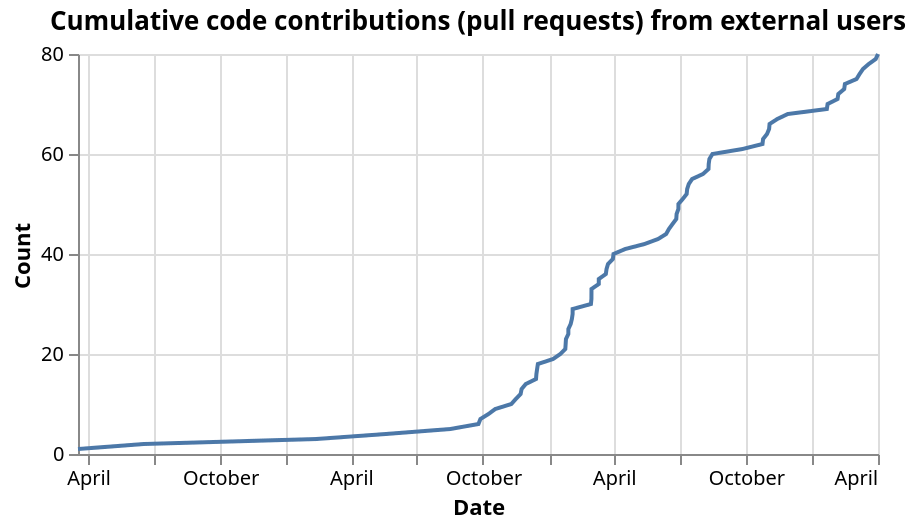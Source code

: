 {"config": {"view": {"continuousWidth": 400, "continuousHeight": 300}}, "data": {"name": "data-7a1bcabcd9c67ff5410a42608f689c44"}, "mark": "line", "encoding": {"x": {"axis": {"title": "Date"}, "field": "interaction_createdAt", "type": "temporal"}, "y": {"axis": {"title": "Count"}, "field": "cumulative_count", "type": "quantitative"}}, "height": 200, "title": "Cumulative code contributions (pull requests) from external users", "transform": [{"window": [{"op": "count", "as": "cumulative_count"}], "sort": [{"field": "interaction_createdAt"}]}], "$schema": "https://vega.github.io/schema/vega-lite/v4.17.0.json", "datasets": {"data-7a1bcabcd9c67ff5410a42608f689c44": [{"interaction_createdAt": "2022-05-18T18:04:27+00:00"}, {"interaction_createdAt": "2022-08-16T17:37:01+00:00"}, {"interaction_createdAt": "2022-09-24T22:36:24+00:00"}, {"interaction_createdAt": "2022-09-27T16:19:28+00:00"}, {"interaction_createdAt": "2022-10-08T21:21:56+00:00"}, {"interaction_createdAt": "2022-10-18T06:43:35+00:00"}, {"interaction_createdAt": "2022-11-09T14:34:37+00:00"}, {"interaction_createdAt": "2022-11-15T19:00:46+00:00"}, {"interaction_createdAt": "2022-11-22T11:34:32+00:00"}, {"interaction_createdAt": "2022-11-23T20:58:35+00:00"}, {"interaction_createdAt": "2022-11-29T16:09:16+00:00"}, {"interaction_createdAt": "2022-12-13T21:07:40+00:00"}, {"interaction_createdAt": "2022-12-14T10:04:50+00:00"}, {"interaction_createdAt": "2022-12-15T09:47:26+00:00"}, {"interaction_createdAt": "2022-12-16T11:00:11+00:00"}, {"interaction_createdAt": "2023-01-06T13:22:22+00:00"}, {"interaction_createdAt": "2023-01-16T15:16:03+00:00"}, {"interaction_createdAt": "2023-01-23T13:33:49+00:00"}, {"interaction_createdAt": "2023-01-24T00:37:28+00:00"}, {"interaction_createdAt": "2023-01-24T11:08:39+00:00"}, {"interaction_createdAt": "2023-01-27T18:18:48+00:00"}, {"interaction_createdAt": "2023-01-27T19:22:02+00:00"}, {"interaction_createdAt": "2023-01-31T00:10:12+00:00"}, {"interaction_createdAt": "2023-02-01T16:20:17+00:00"}, {"interaction_createdAt": "2023-02-02T16:50:51+00:00"}, {"interaction_createdAt": "2023-02-02T17:44:38+00:00"}, {"interaction_createdAt": "2023-02-28T03:09:35+00:00"}, {"interaction_createdAt": "2023-02-28T19:36:22+00:00"}, {"interaction_createdAt": "2023-02-28T20:36:45+00:00"}, {"interaction_createdAt": "2023-02-28T21:53:12+00:00"}, {"interaction_createdAt": "2023-03-11T00:40:26+00:00"}, {"interaction_createdAt": "2023-03-11T01:15:45+00:00"}, {"interaction_createdAt": "2023-03-20T20:08:04+00:00"}, {"interaction_createdAt": "2023-03-21T19:31:14+00:00"}, {"interaction_createdAt": "2023-03-23T20:40:50+00:00"}, {"interaction_createdAt": "2023-03-30T15:01:06+00:00"}, {"interaction_createdAt": "2023-03-31T11:09:10+00:00"}, {"interaction_createdAt": "2023-04-16T18:35:44+00:00"}, {"interaction_createdAt": "2023-05-13T14:34:00+00:00"}, {"interaction_createdAt": "2023-06-01T09:11:14+00:00"}, {"interaction_createdAt": "2023-06-12T13:21:26+00:00"}, {"interaction_createdAt": "2023-06-16T10:22:26+00:00"}, {"interaction_createdAt": "2023-06-21T10:59:21+00:00"}, {"interaction_createdAt": "2023-06-26T15:51:51+00:00"}, {"interaction_createdAt": "2023-06-27T02:27:42+00:00"}, {"interaction_createdAt": "2023-06-29T14:07:25+00:00"}, {"interaction_createdAt": "2023-06-29T15:18:11+00:00"}, {"interaction_createdAt": "2023-07-05T14:25:21+00:00"}, {"interaction_createdAt": "2023-07-11T01:25:44+00:00"}, {"interaction_createdAt": "2023-07-11T19:04:05+00:00"}, {"interaction_createdAt": "2023-07-14T00:24:37+00:00"}, {"interaction_createdAt": "2023-07-18T15:34:23+00:00"}, {"interaction_createdAt": "2023-08-02T17:48:52+00:00"}, {"interaction_createdAt": "2023-08-10T09:29:12+00:00"}, {"interaction_createdAt": "2023-08-10T16:29:35+00:00"}, {"interaction_createdAt": "2023-08-11T15:53:27+00:00"}, {"interaction_createdAt": "2023-08-15T20:12:49+00:00"}, {"interaction_createdAt": "2023-09-26T14:47:49+00:00"}, {"interaction_createdAt": "2023-10-24T09:12:34+00:00"}, {"interaction_createdAt": "2023-10-25T04:36:25+00:00"}, {"interaction_createdAt": "2023-10-30T15:43:52+00:00"}, {"interaction_createdAt": "2023-11-02T13:22:28+00:00"}, {"interaction_createdAt": "2023-11-03T04:54:06+00:00"}, {"interaction_createdAt": "2023-11-13T21:46:00+00:00"}, {"interaction_createdAt": "2023-11-28T12:26:33+00:00"}, {"interaction_createdAt": "2021-03-17T20:21:39+00:00"}, {"interaction_createdAt": "2021-06-16T18:28:24+00:00"}, {"interaction_createdAt": "2022-02-11T09:53:46+00:00"}, {"interaction_createdAt": "2024-01-21T17:36:30+00:00"}, {"interaction_createdAt": "2024-01-22T19:04:04+00:00"}, {"interaction_createdAt": "2024-02-05T14:43:17+00:00"}, {"interaction_createdAt": "2024-02-06T16:11:53+00:00"}, {"interaction_createdAt": "2024-02-14T20:47:13+00:00"}, {"interaction_createdAt": "2024-02-15T19:27:08+00:00"}, {"interaction_createdAt": "2024-03-02T23:02:50+00:00"}, {"interaction_createdAt": "2024-03-07T04:12:59+00:00"}, {"interaction_createdAt": "2024-03-11T22:02:17+00:00"}, {"interaction_createdAt": "2024-03-19T22:09:42+00:00"}, {"interaction_createdAt": "2024-03-29T15:14:21+00:00"}, {"interaction_createdAt": "2024-04-01T18:51:45+00:00"}]}}